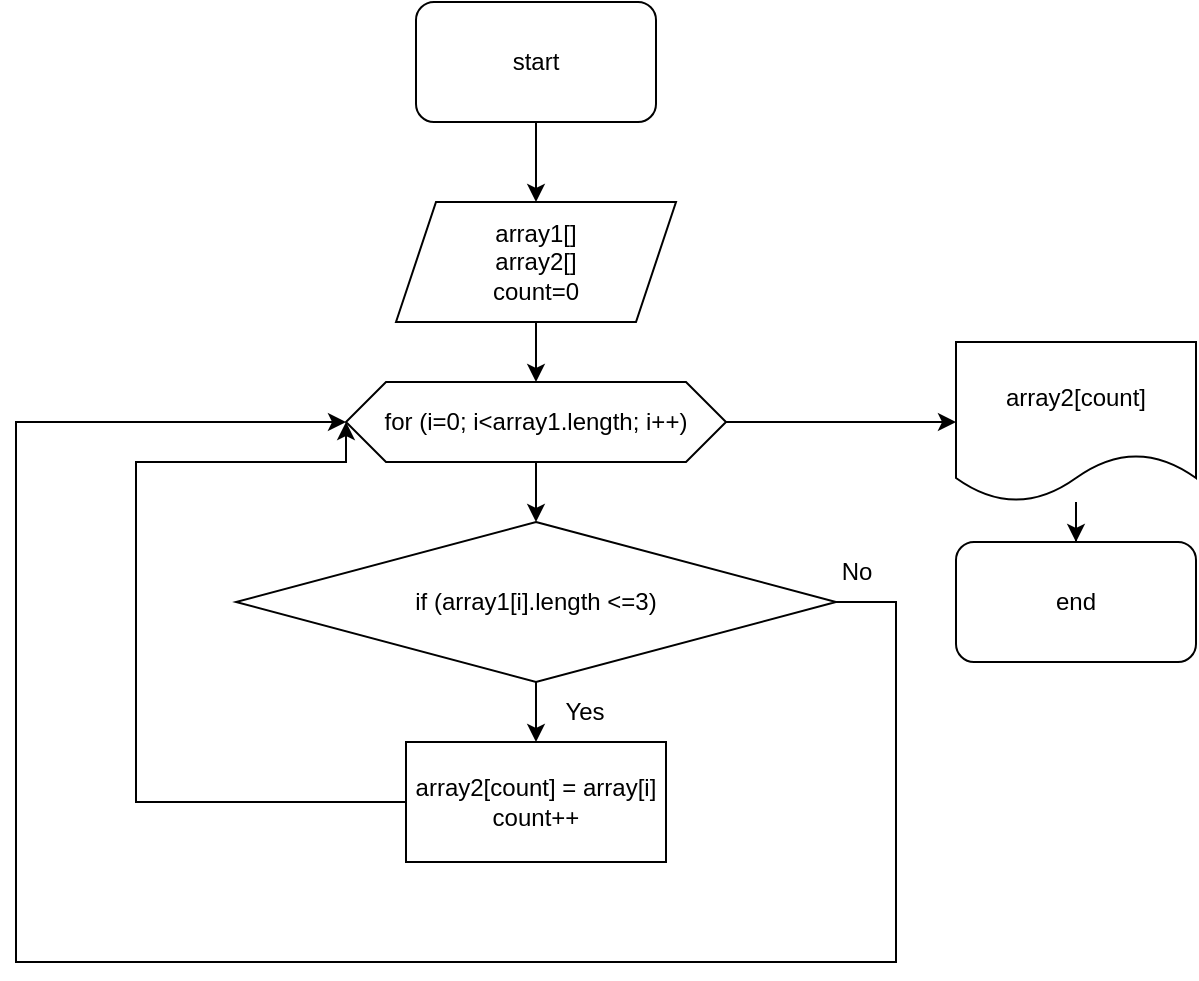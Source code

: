 <mxfile>
    <diagram id="DCXt_5JRYdOZYt9esutY" name="Page-1">
        <mxGraphModel dx="419" dy="344" grid="1" gridSize="10" guides="1" tooltips="1" connect="1" arrows="1" fold="1" page="1" pageScale="1" pageWidth="827" pageHeight="1169" math="0" shadow="0">
            <root>
                <mxCell id="0"/>
                <mxCell id="1" parent="0"/>
                <mxCell id="2" style="edgeStyle=orthogonalEdgeStyle;rounded=0;orthogonalLoop=1;jettySize=auto;html=1;exitX=0.5;exitY=1;exitDx=0;exitDy=0;entryX=0.5;entryY=0;entryDx=0;entryDy=0;" edge="1" parent="1" source="3" target="5">
                    <mxGeometry relative="1" as="geometry"/>
                </mxCell>
                <mxCell id="3" value="start" style="rounded=1;whiteSpace=wrap;html=1;" vertex="1" parent="1">
                    <mxGeometry x="330" y="40" width="120" height="60" as="geometry"/>
                </mxCell>
                <mxCell id="4" value="" style="edgeStyle=orthogonalEdgeStyle;rounded=0;orthogonalLoop=1;jettySize=auto;html=1;" edge="1" parent="1" source="5">
                    <mxGeometry relative="1" as="geometry">
                        <mxPoint x="390" y="230" as="targetPoint"/>
                    </mxGeometry>
                </mxCell>
                <mxCell id="5" value="array1[]&lt;br&gt;array2[]&lt;br&gt;count=0" style="shape=parallelogram;perimeter=parallelogramPerimeter;whiteSpace=wrap;html=1;fixedSize=1;" vertex="1" parent="1">
                    <mxGeometry x="320" y="140" width="140" height="60" as="geometry"/>
                </mxCell>
                <mxCell id="6" value="Yes" style="text;html=1;align=center;verticalAlign=middle;resizable=0;points=[];autosize=1;strokeColor=none;fillColor=none;" vertex="1" parent="1">
                    <mxGeometry x="394" y="380" width="40" height="30" as="geometry"/>
                </mxCell>
                <mxCell id="7" value="No" style="text;html=1;align=center;verticalAlign=middle;resizable=0;points=[];autosize=1;strokeColor=none;fillColor=none;" vertex="1" parent="1">
                    <mxGeometry x="530" y="310" width="40" height="30" as="geometry"/>
                </mxCell>
                <mxCell id="8" value="" style="edgeStyle=orthogonalEdgeStyle;rounded=0;orthogonalLoop=1;jettySize=auto;html=1;exitX=0;exitY=0.5;exitDx=0;exitDy=0;entryX=0;entryY=0.5;entryDx=0;entryDy=0;" edge="1" parent="1" source="15" target="11">
                    <mxGeometry relative="1" as="geometry">
                        <mxPoint x="230" y="320" as="targetPoint"/>
                        <Array as="points">
                            <mxPoint x="190" y="440"/>
                            <mxPoint x="190" y="270"/>
                            <mxPoint x="295" y="270"/>
                        </Array>
                        <mxPoint x="180" y="712" as="sourcePoint"/>
                    </mxGeometry>
                </mxCell>
                <mxCell id="9" value="" style="edgeStyle=orthogonalEdgeStyle;rounded=0;orthogonalLoop=1;jettySize=auto;html=1;" edge="1" parent="1" source="11" target="13">
                    <mxGeometry relative="1" as="geometry"/>
                </mxCell>
                <mxCell id="10" style="edgeStyle=orthogonalEdgeStyle;rounded=0;orthogonalLoop=1;jettySize=auto;html=1;" edge="1" parent="1" source="11" target="17">
                    <mxGeometry relative="1" as="geometry">
                        <mxPoint x="595" y="250" as="targetPoint"/>
                        <Array as="points">
                            <mxPoint x="600" y="250"/>
                            <mxPoint x="600" y="250"/>
                        </Array>
                    </mxGeometry>
                </mxCell>
                <mxCell id="11" value="for (i=0; i&amp;lt;array1.length; i++)" style="shape=hexagon;perimeter=hexagonPerimeter2;whiteSpace=wrap;html=1;fixedSize=1;" vertex="1" parent="1">
                    <mxGeometry x="295" y="230" width="190" height="40" as="geometry"/>
                </mxCell>
                <mxCell id="12" value="" style="edgeStyle=orthogonalEdgeStyle;rounded=0;orthogonalLoop=1;jettySize=auto;html=1;" edge="1" parent="1" source="13" target="15">
                    <mxGeometry relative="1" as="geometry"/>
                </mxCell>
                <mxCell id="13" value="if (array1[i].length &amp;lt;=3)" style="rhombus;whiteSpace=wrap;html=1;" vertex="1" parent="1">
                    <mxGeometry x="240" y="300" width="300" height="80" as="geometry"/>
                </mxCell>
                <mxCell id="14" style="edgeStyle=orthogonalEdgeStyle;rounded=0;orthogonalLoop=1;jettySize=auto;html=1;entryX=0;entryY=0.5;entryDx=0;entryDy=0;exitX=1;exitY=0.5;exitDx=0;exitDy=0;" edge="1" parent="1" source="13" target="11">
                    <mxGeometry relative="1" as="geometry">
                        <Array as="points">
                            <mxPoint x="570" y="340"/>
                            <mxPoint x="570" y="520"/>
                            <mxPoint x="130" y="520"/>
                            <mxPoint x="130" y="250"/>
                        </Array>
                    </mxGeometry>
                </mxCell>
                <mxCell id="15" value="array2[count] = array[i]&lt;br&gt;count++" style="rounded=0;whiteSpace=wrap;html=1;" vertex="1" parent="1">
                    <mxGeometry x="325" y="410" width="130" height="60" as="geometry"/>
                </mxCell>
                <mxCell id="16" value="" style="edgeStyle=orthogonalEdgeStyle;rounded=0;orthogonalLoop=1;jettySize=auto;html=1;" edge="1" parent="1" source="17" target="18">
                    <mxGeometry relative="1" as="geometry"/>
                </mxCell>
                <mxCell id="17" value="array2[count]" style="shape=document;whiteSpace=wrap;html=1;boundedLbl=1;" vertex="1" parent="1">
                    <mxGeometry x="600" y="210" width="120" height="80" as="geometry"/>
                </mxCell>
                <mxCell id="18" value="end" style="rounded=1;whiteSpace=wrap;html=1;" vertex="1" parent="1">
                    <mxGeometry x="600" y="310" width="120" height="60" as="geometry"/>
                </mxCell>
            </root>
        </mxGraphModel>
    </diagram>
</mxfile>